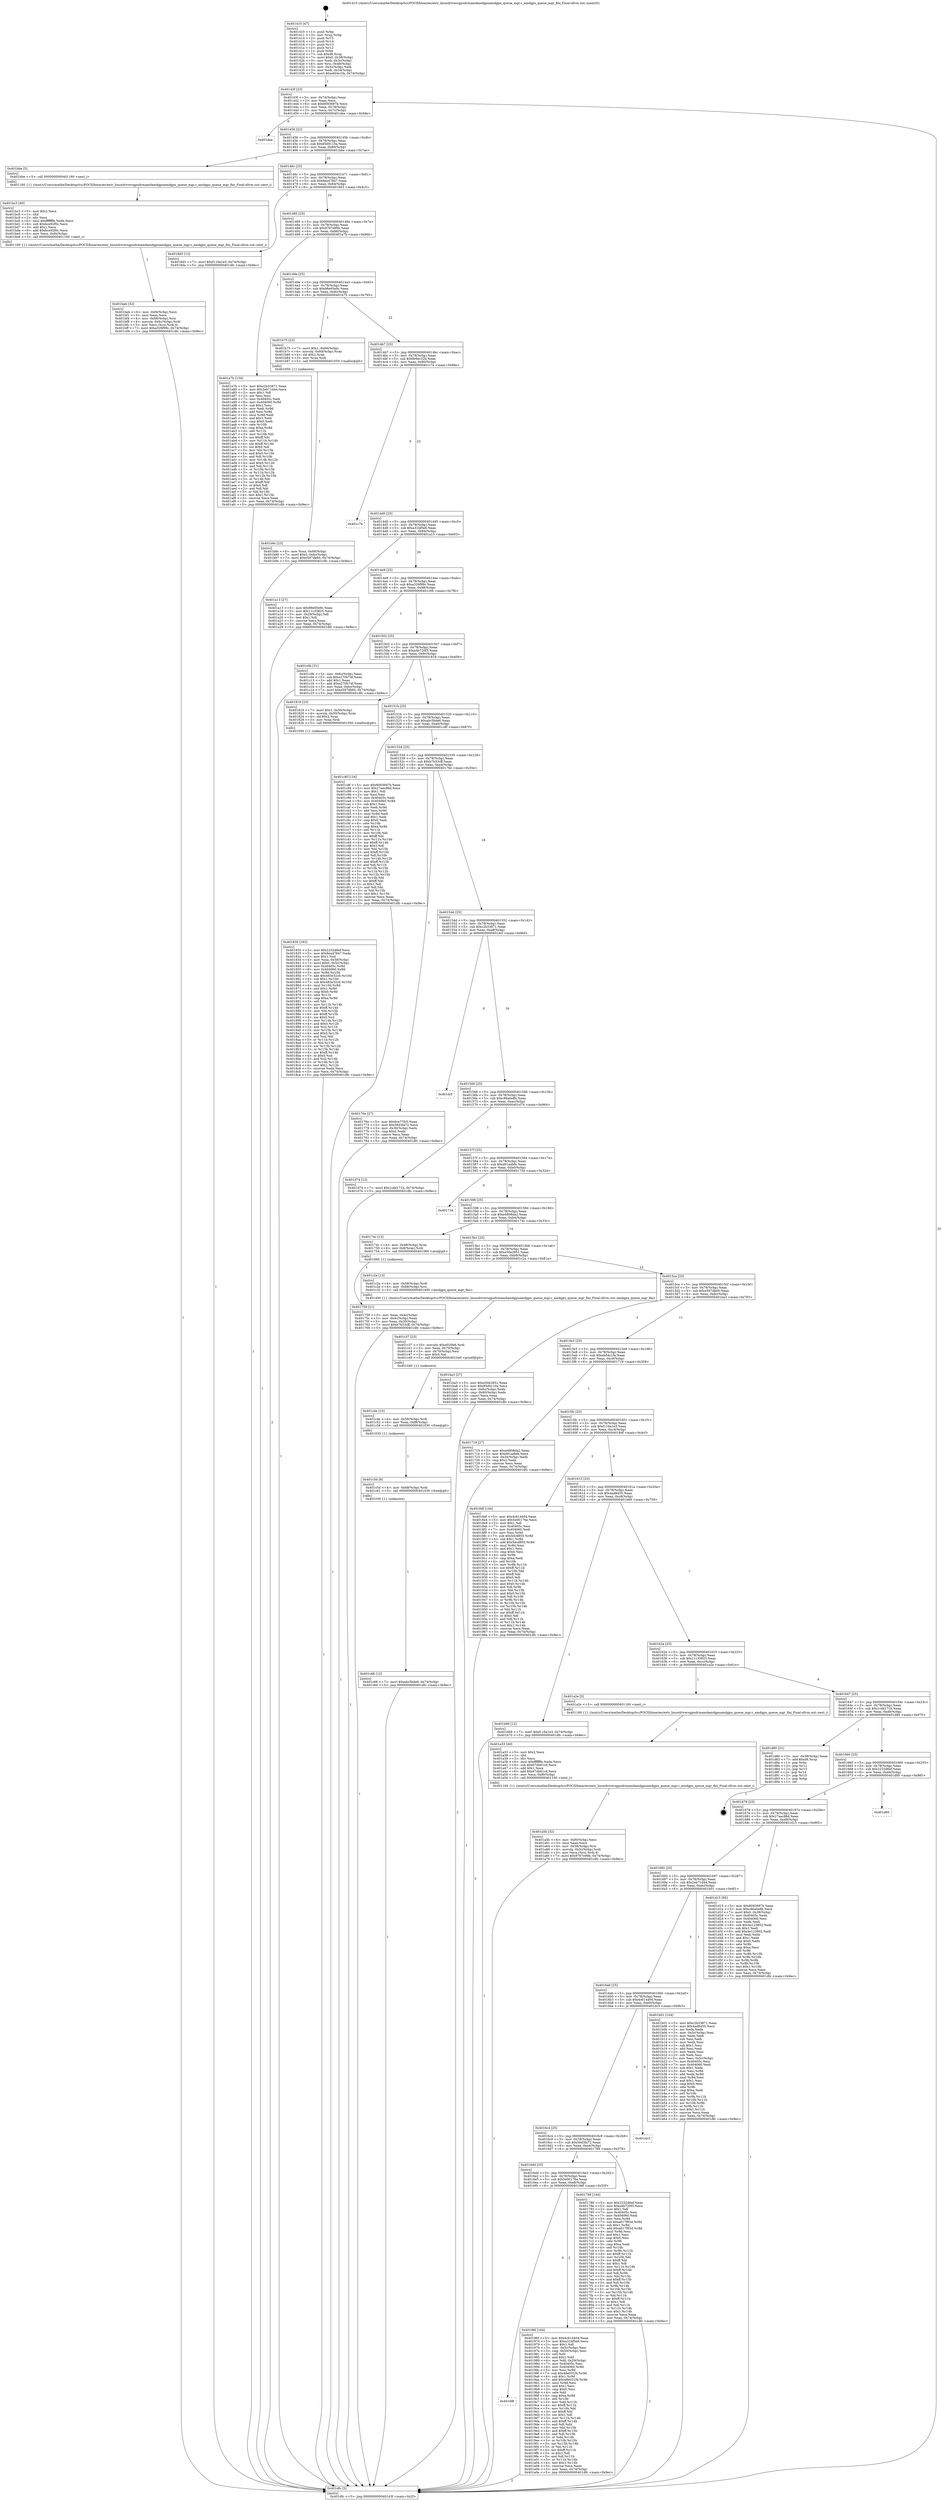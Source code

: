 digraph "0x401410" {
  label = "0x401410 (/mnt/c/Users/mathe/Desktop/tcc/POCII/binaries/extr_linuxdriversgpudrmamdamdgpuamdgpu_queue_mgr.c_amdgpu_queue_mgr_fini_Final-ollvm.out::main(0))"
  labelloc = "t"
  node[shape=record]

  Entry [label="",width=0.3,height=0.3,shape=circle,fillcolor=black,style=filled]
  "0x40143f" [label="{
     0x40143f [23]\l
     | [instrs]\l
     &nbsp;&nbsp;0x40143f \<+3\>: mov -0x74(%rbp),%eax\l
     &nbsp;&nbsp;0x401442 \<+2\>: mov %eax,%ecx\l
     &nbsp;&nbsp;0x401444 \<+6\>: sub $0x8093697b,%ecx\l
     &nbsp;&nbsp;0x40144a \<+3\>: mov %eax,-0x78(%rbp)\l
     &nbsp;&nbsp;0x40144d \<+3\>: mov %ecx,-0x7c(%rbp)\l
     &nbsp;&nbsp;0x401450 \<+6\>: je 0000000000401dee \<main+0x9de\>\l
  }"]
  "0x401dee" [label="{
     0x401dee\l
  }", style=dashed]
  "0x401456" [label="{
     0x401456 [22]\l
     | [instrs]\l
     &nbsp;&nbsp;0x401456 \<+5\>: jmp 000000000040145b \<main+0x4b\>\l
     &nbsp;&nbsp;0x40145b \<+3\>: mov -0x78(%rbp),%eax\l
     &nbsp;&nbsp;0x40145e \<+5\>: sub $0x85d9110a,%eax\l
     &nbsp;&nbsp;0x401463 \<+3\>: mov %eax,-0x80(%rbp)\l
     &nbsp;&nbsp;0x401466 \<+6\>: je 0000000000401bbe \<main+0x7ae\>\l
  }"]
  Exit [label="",width=0.3,height=0.3,shape=circle,fillcolor=black,style=filled,peripheries=2]
  "0x401bbe" [label="{
     0x401bbe [5]\l
     | [instrs]\l
     &nbsp;&nbsp;0x401bbe \<+5\>: call 0000000000401160 \<next_i\>\l
     | [calls]\l
     &nbsp;&nbsp;0x401160 \{1\} (/mnt/c/Users/mathe/Desktop/tcc/POCII/binaries/extr_linuxdriversgpudrmamdamdgpuamdgpu_queue_mgr.c_amdgpu_queue_mgr_fini_Final-ollvm.out::next_i)\l
  }"]
  "0x40146c" [label="{
     0x40146c [25]\l
     | [instrs]\l
     &nbsp;&nbsp;0x40146c \<+5\>: jmp 0000000000401471 \<main+0x61\>\l
     &nbsp;&nbsp;0x401471 \<+3\>: mov -0x78(%rbp),%eax\l
     &nbsp;&nbsp;0x401474 \<+5\>: sub $0x8ea47847,%eax\l
     &nbsp;&nbsp;0x401479 \<+6\>: mov %eax,-0x84(%rbp)\l
     &nbsp;&nbsp;0x40147f \<+6\>: je 00000000004018d3 \<main+0x4c3\>\l
  }"]
  "0x401c66" [label="{
     0x401c66 [12]\l
     | [instrs]\l
     &nbsp;&nbsp;0x401c66 \<+7\>: movl $0xabc5bde6,-0x74(%rbp)\l
     &nbsp;&nbsp;0x401c6d \<+5\>: jmp 0000000000401dfc \<main+0x9ec\>\l
  }"]
  "0x4018d3" [label="{
     0x4018d3 [12]\l
     | [instrs]\l
     &nbsp;&nbsp;0x4018d3 \<+7\>: movl $0xf116a1e3,-0x74(%rbp)\l
     &nbsp;&nbsp;0x4018da \<+5\>: jmp 0000000000401dfc \<main+0x9ec\>\l
  }"]
  "0x401485" [label="{
     0x401485 [25]\l
     | [instrs]\l
     &nbsp;&nbsp;0x401485 \<+5\>: jmp 000000000040148a \<main+0x7a\>\l
     &nbsp;&nbsp;0x40148a \<+3\>: mov -0x78(%rbp),%eax\l
     &nbsp;&nbsp;0x40148d \<+5\>: sub $0x9767e99b,%eax\l
     &nbsp;&nbsp;0x401492 \<+6\>: mov %eax,-0x88(%rbp)\l
     &nbsp;&nbsp;0x401498 \<+6\>: je 0000000000401a7b \<main+0x66b\>\l
  }"]
  "0x401c5d" [label="{
     0x401c5d [9]\l
     | [instrs]\l
     &nbsp;&nbsp;0x401c5d \<+4\>: mov -0x68(%rbp),%rdi\l
     &nbsp;&nbsp;0x401c61 \<+5\>: call 0000000000401030 \<free@plt\>\l
     | [calls]\l
     &nbsp;&nbsp;0x401030 \{1\} (unknown)\l
  }"]
  "0x401a7b" [label="{
     0x401a7b [134]\l
     | [instrs]\l
     &nbsp;&nbsp;0x401a7b \<+5\>: mov $0xc2b33871,%eax\l
     &nbsp;&nbsp;0x401a80 \<+5\>: mov $0x2eb71d44,%ecx\l
     &nbsp;&nbsp;0x401a85 \<+2\>: mov $0x1,%dl\l
     &nbsp;&nbsp;0x401a87 \<+2\>: xor %esi,%esi\l
     &nbsp;&nbsp;0x401a89 \<+7\>: mov 0x40405c,%edi\l
     &nbsp;&nbsp;0x401a90 \<+8\>: mov 0x404060,%r8d\l
     &nbsp;&nbsp;0x401a98 \<+3\>: sub $0x1,%esi\l
     &nbsp;&nbsp;0x401a9b \<+3\>: mov %edi,%r9d\l
     &nbsp;&nbsp;0x401a9e \<+3\>: add %esi,%r9d\l
     &nbsp;&nbsp;0x401aa1 \<+4\>: imul %r9d,%edi\l
     &nbsp;&nbsp;0x401aa5 \<+3\>: and $0x1,%edi\l
     &nbsp;&nbsp;0x401aa8 \<+3\>: cmp $0x0,%edi\l
     &nbsp;&nbsp;0x401aab \<+4\>: sete %r10b\l
     &nbsp;&nbsp;0x401aaf \<+4\>: cmp $0xa,%r8d\l
     &nbsp;&nbsp;0x401ab3 \<+4\>: setl %r11b\l
     &nbsp;&nbsp;0x401ab7 \<+3\>: mov %r10b,%bl\l
     &nbsp;&nbsp;0x401aba \<+3\>: xor $0xff,%bl\l
     &nbsp;&nbsp;0x401abd \<+3\>: mov %r11b,%r14b\l
     &nbsp;&nbsp;0x401ac0 \<+4\>: xor $0xff,%r14b\l
     &nbsp;&nbsp;0x401ac4 \<+3\>: xor $0x0,%dl\l
     &nbsp;&nbsp;0x401ac7 \<+3\>: mov %bl,%r15b\l
     &nbsp;&nbsp;0x401aca \<+4\>: and $0x0,%r15b\l
     &nbsp;&nbsp;0x401ace \<+3\>: and %dl,%r10b\l
     &nbsp;&nbsp;0x401ad1 \<+3\>: mov %r14b,%r12b\l
     &nbsp;&nbsp;0x401ad4 \<+4\>: and $0x0,%r12b\l
     &nbsp;&nbsp;0x401ad8 \<+3\>: and %dl,%r11b\l
     &nbsp;&nbsp;0x401adb \<+3\>: or %r10b,%r15b\l
     &nbsp;&nbsp;0x401ade \<+3\>: or %r11b,%r12b\l
     &nbsp;&nbsp;0x401ae1 \<+3\>: xor %r12b,%r15b\l
     &nbsp;&nbsp;0x401ae4 \<+3\>: or %r14b,%bl\l
     &nbsp;&nbsp;0x401ae7 \<+3\>: xor $0xff,%bl\l
     &nbsp;&nbsp;0x401aea \<+3\>: or $0x0,%dl\l
     &nbsp;&nbsp;0x401aed \<+2\>: and %dl,%bl\l
     &nbsp;&nbsp;0x401aef \<+3\>: or %bl,%r15b\l
     &nbsp;&nbsp;0x401af2 \<+4\>: test $0x1,%r15b\l
     &nbsp;&nbsp;0x401af6 \<+3\>: cmovne %ecx,%eax\l
     &nbsp;&nbsp;0x401af9 \<+3\>: mov %eax,-0x74(%rbp)\l
     &nbsp;&nbsp;0x401afc \<+5\>: jmp 0000000000401dfc \<main+0x9ec\>\l
  }"]
  "0x40149e" [label="{
     0x40149e [25]\l
     | [instrs]\l
     &nbsp;&nbsp;0x40149e \<+5\>: jmp 00000000004014a3 \<main+0x93\>\l
     &nbsp;&nbsp;0x4014a3 \<+3\>: mov -0x78(%rbp),%eax\l
     &nbsp;&nbsp;0x4014a6 \<+5\>: sub $0x98e65e9c,%eax\l
     &nbsp;&nbsp;0x4014ab \<+6\>: mov %eax,-0x8c(%rbp)\l
     &nbsp;&nbsp;0x4014b1 \<+6\>: je 0000000000401b75 \<main+0x765\>\l
  }"]
  "0x401c4e" [label="{
     0x401c4e [15]\l
     | [instrs]\l
     &nbsp;&nbsp;0x401c4e \<+4\>: mov -0x58(%rbp),%rdi\l
     &nbsp;&nbsp;0x401c52 \<+6\>: mov %eax,-0xf8(%rbp)\l
     &nbsp;&nbsp;0x401c58 \<+5\>: call 0000000000401030 \<free@plt\>\l
     | [calls]\l
     &nbsp;&nbsp;0x401030 \{1\} (unknown)\l
  }"]
  "0x401b75" [label="{
     0x401b75 [23]\l
     | [instrs]\l
     &nbsp;&nbsp;0x401b75 \<+7\>: movl $0x1,-0x60(%rbp)\l
     &nbsp;&nbsp;0x401b7c \<+4\>: movslq -0x60(%rbp),%rax\l
     &nbsp;&nbsp;0x401b80 \<+4\>: shl $0x2,%rax\l
     &nbsp;&nbsp;0x401b84 \<+3\>: mov %rax,%rdi\l
     &nbsp;&nbsp;0x401b87 \<+5\>: call 0000000000401050 \<malloc@plt\>\l
     | [calls]\l
     &nbsp;&nbsp;0x401050 \{1\} (unknown)\l
  }"]
  "0x4014b7" [label="{
     0x4014b7 [25]\l
     | [instrs]\l
     &nbsp;&nbsp;0x4014b7 \<+5\>: jmp 00000000004014bc \<main+0xac\>\l
     &nbsp;&nbsp;0x4014bc \<+3\>: mov -0x78(%rbp),%eax\l
     &nbsp;&nbsp;0x4014bf \<+5\>: sub $0x9c6ec32b,%eax\l
     &nbsp;&nbsp;0x4014c4 \<+6\>: mov %eax,-0x90(%rbp)\l
     &nbsp;&nbsp;0x4014ca \<+6\>: je 0000000000401c7e \<main+0x86e\>\l
  }"]
  "0x401c37" [label="{
     0x401c37 [23]\l
     | [instrs]\l
     &nbsp;&nbsp;0x401c37 \<+10\>: movabs $0x4020b6,%rdi\l
     &nbsp;&nbsp;0x401c41 \<+3\>: mov %eax,-0x70(%rbp)\l
     &nbsp;&nbsp;0x401c44 \<+3\>: mov -0x70(%rbp),%esi\l
     &nbsp;&nbsp;0x401c47 \<+2\>: mov $0x0,%al\l
     &nbsp;&nbsp;0x401c49 \<+5\>: call 0000000000401040 \<printf@plt\>\l
     | [calls]\l
     &nbsp;&nbsp;0x401040 \{1\} (unknown)\l
  }"]
  "0x401c7e" [label="{
     0x401c7e\l
  }", style=dashed]
  "0x4014d0" [label="{
     0x4014d0 [25]\l
     | [instrs]\l
     &nbsp;&nbsp;0x4014d0 \<+5\>: jmp 00000000004014d5 \<main+0xc5\>\l
     &nbsp;&nbsp;0x4014d5 \<+3\>: mov -0x78(%rbp),%eax\l
     &nbsp;&nbsp;0x4014d8 \<+5\>: sub $0xa31bf5e8,%eax\l
     &nbsp;&nbsp;0x4014dd \<+6\>: mov %eax,-0x94(%rbp)\l
     &nbsp;&nbsp;0x4014e3 \<+6\>: je 0000000000401a13 \<main+0x603\>\l
  }"]
  "0x401beb" [label="{
     0x401beb [32]\l
     | [instrs]\l
     &nbsp;&nbsp;0x401beb \<+6\>: mov -0xf4(%rbp),%ecx\l
     &nbsp;&nbsp;0x401bf1 \<+3\>: imul %eax,%ecx\l
     &nbsp;&nbsp;0x401bf4 \<+4\>: mov -0x68(%rbp),%rsi\l
     &nbsp;&nbsp;0x401bf8 \<+4\>: movslq -0x6c(%rbp),%rdi\l
     &nbsp;&nbsp;0x401bfc \<+3\>: mov %ecx,(%rsi,%rdi,4)\l
     &nbsp;&nbsp;0x401bff \<+7\>: movl $0xa326f99c,-0x74(%rbp)\l
     &nbsp;&nbsp;0x401c06 \<+5\>: jmp 0000000000401dfc \<main+0x9ec\>\l
  }"]
  "0x401a13" [label="{
     0x401a13 [27]\l
     | [instrs]\l
     &nbsp;&nbsp;0x401a13 \<+5\>: mov $0x98e65e9c,%eax\l
     &nbsp;&nbsp;0x401a18 \<+5\>: mov $0x11c35825,%ecx\l
     &nbsp;&nbsp;0x401a1d \<+3\>: mov -0x29(%rbp),%dl\l
     &nbsp;&nbsp;0x401a20 \<+3\>: test $0x1,%dl\l
     &nbsp;&nbsp;0x401a23 \<+3\>: cmovne %ecx,%eax\l
     &nbsp;&nbsp;0x401a26 \<+3\>: mov %eax,-0x74(%rbp)\l
     &nbsp;&nbsp;0x401a29 \<+5\>: jmp 0000000000401dfc \<main+0x9ec\>\l
  }"]
  "0x4014e9" [label="{
     0x4014e9 [25]\l
     | [instrs]\l
     &nbsp;&nbsp;0x4014e9 \<+5\>: jmp 00000000004014ee \<main+0xde\>\l
     &nbsp;&nbsp;0x4014ee \<+3\>: mov -0x78(%rbp),%eax\l
     &nbsp;&nbsp;0x4014f1 \<+5\>: sub $0xa326f99c,%eax\l
     &nbsp;&nbsp;0x4014f6 \<+6\>: mov %eax,-0x98(%rbp)\l
     &nbsp;&nbsp;0x4014fc \<+6\>: je 0000000000401c0b \<main+0x7fb\>\l
  }"]
  "0x401bc3" [label="{
     0x401bc3 [40]\l
     | [instrs]\l
     &nbsp;&nbsp;0x401bc3 \<+5\>: mov $0x2,%ecx\l
     &nbsp;&nbsp;0x401bc8 \<+1\>: cltd\l
     &nbsp;&nbsp;0x401bc9 \<+2\>: idiv %ecx\l
     &nbsp;&nbsp;0x401bcb \<+6\>: imul $0xfffffffe,%edx,%ecx\l
     &nbsp;&nbsp;0x401bd1 \<+6\>: sub $0xbce92f0c,%ecx\l
     &nbsp;&nbsp;0x401bd7 \<+3\>: add $0x1,%ecx\l
     &nbsp;&nbsp;0x401bda \<+6\>: add $0xbce92f0c,%ecx\l
     &nbsp;&nbsp;0x401be0 \<+6\>: mov %ecx,-0xf4(%rbp)\l
     &nbsp;&nbsp;0x401be6 \<+5\>: call 0000000000401160 \<next_i\>\l
     | [calls]\l
     &nbsp;&nbsp;0x401160 \{1\} (/mnt/c/Users/mathe/Desktop/tcc/POCII/binaries/extr_linuxdriversgpudrmamdamdgpuamdgpu_queue_mgr.c_amdgpu_queue_mgr_fini_Final-ollvm.out::next_i)\l
  }"]
  "0x401c0b" [label="{
     0x401c0b [31]\l
     | [instrs]\l
     &nbsp;&nbsp;0x401c0b \<+3\>: mov -0x6c(%rbp),%eax\l
     &nbsp;&nbsp;0x401c0e \<+5\>: sub $0xe270b74f,%eax\l
     &nbsp;&nbsp;0x401c13 \<+3\>: add $0x1,%eax\l
     &nbsp;&nbsp;0x401c16 \<+5\>: add $0xe270b74f,%eax\l
     &nbsp;&nbsp;0x401c1b \<+3\>: mov %eax,-0x6c(%rbp)\l
     &nbsp;&nbsp;0x401c1e \<+7\>: movl $0xe597db60,-0x74(%rbp)\l
     &nbsp;&nbsp;0x401c25 \<+5\>: jmp 0000000000401dfc \<main+0x9ec\>\l
  }"]
  "0x401502" [label="{
     0x401502 [25]\l
     | [instrs]\l
     &nbsp;&nbsp;0x401502 \<+5\>: jmp 0000000000401507 \<main+0xf7\>\l
     &nbsp;&nbsp;0x401507 \<+3\>: mov -0x78(%rbp),%eax\l
     &nbsp;&nbsp;0x40150a \<+5\>: sub $0xa4b720f3,%eax\l
     &nbsp;&nbsp;0x40150f \<+6\>: mov %eax,-0x9c(%rbp)\l
     &nbsp;&nbsp;0x401515 \<+6\>: je 0000000000401819 \<main+0x409\>\l
  }"]
  "0x401b8c" [label="{
     0x401b8c [23]\l
     | [instrs]\l
     &nbsp;&nbsp;0x401b8c \<+4\>: mov %rax,-0x68(%rbp)\l
     &nbsp;&nbsp;0x401b90 \<+7\>: movl $0x0,-0x6c(%rbp)\l
     &nbsp;&nbsp;0x401b97 \<+7\>: movl $0xe597db60,-0x74(%rbp)\l
     &nbsp;&nbsp;0x401b9e \<+5\>: jmp 0000000000401dfc \<main+0x9ec\>\l
  }"]
  "0x401819" [label="{
     0x401819 [23]\l
     | [instrs]\l
     &nbsp;&nbsp;0x401819 \<+7\>: movl $0x1,-0x50(%rbp)\l
     &nbsp;&nbsp;0x401820 \<+4\>: movslq -0x50(%rbp),%rax\l
     &nbsp;&nbsp;0x401824 \<+4\>: shl $0x2,%rax\l
     &nbsp;&nbsp;0x401828 \<+3\>: mov %rax,%rdi\l
     &nbsp;&nbsp;0x40182b \<+5\>: call 0000000000401050 \<malloc@plt\>\l
     | [calls]\l
     &nbsp;&nbsp;0x401050 \{1\} (unknown)\l
  }"]
  "0x40151b" [label="{
     0x40151b [25]\l
     | [instrs]\l
     &nbsp;&nbsp;0x40151b \<+5\>: jmp 0000000000401520 \<main+0x110\>\l
     &nbsp;&nbsp;0x401520 \<+3\>: mov -0x78(%rbp),%eax\l
     &nbsp;&nbsp;0x401523 \<+5\>: sub $0xabc5bde6,%eax\l
     &nbsp;&nbsp;0x401528 \<+6\>: mov %eax,-0xa0(%rbp)\l
     &nbsp;&nbsp;0x40152e \<+6\>: je 0000000000401c8f \<main+0x87f\>\l
  }"]
  "0x401a5b" [label="{
     0x401a5b [32]\l
     | [instrs]\l
     &nbsp;&nbsp;0x401a5b \<+6\>: mov -0xf0(%rbp),%ecx\l
     &nbsp;&nbsp;0x401a61 \<+3\>: imul %eax,%ecx\l
     &nbsp;&nbsp;0x401a64 \<+4\>: mov -0x58(%rbp),%rsi\l
     &nbsp;&nbsp;0x401a68 \<+4\>: movslq -0x5c(%rbp),%rdi\l
     &nbsp;&nbsp;0x401a6c \<+3\>: mov %ecx,(%rsi,%rdi,4)\l
     &nbsp;&nbsp;0x401a6f \<+7\>: movl $0x9767e99b,-0x74(%rbp)\l
     &nbsp;&nbsp;0x401a76 \<+5\>: jmp 0000000000401dfc \<main+0x9ec\>\l
  }"]
  "0x401c8f" [label="{
     0x401c8f [134]\l
     | [instrs]\l
     &nbsp;&nbsp;0x401c8f \<+5\>: mov $0x8093697b,%eax\l
     &nbsp;&nbsp;0x401c94 \<+5\>: mov $0x27aec86d,%ecx\l
     &nbsp;&nbsp;0x401c99 \<+2\>: mov $0x1,%dl\l
     &nbsp;&nbsp;0x401c9b \<+2\>: xor %esi,%esi\l
     &nbsp;&nbsp;0x401c9d \<+7\>: mov 0x40405c,%edi\l
     &nbsp;&nbsp;0x401ca4 \<+8\>: mov 0x404060,%r8d\l
     &nbsp;&nbsp;0x401cac \<+3\>: sub $0x1,%esi\l
     &nbsp;&nbsp;0x401caf \<+3\>: mov %edi,%r9d\l
     &nbsp;&nbsp;0x401cb2 \<+3\>: add %esi,%r9d\l
     &nbsp;&nbsp;0x401cb5 \<+4\>: imul %r9d,%edi\l
     &nbsp;&nbsp;0x401cb9 \<+3\>: and $0x1,%edi\l
     &nbsp;&nbsp;0x401cbc \<+3\>: cmp $0x0,%edi\l
     &nbsp;&nbsp;0x401cbf \<+4\>: sete %r10b\l
     &nbsp;&nbsp;0x401cc3 \<+4\>: cmp $0xa,%r8d\l
     &nbsp;&nbsp;0x401cc7 \<+4\>: setl %r11b\l
     &nbsp;&nbsp;0x401ccb \<+3\>: mov %r10b,%bl\l
     &nbsp;&nbsp;0x401cce \<+3\>: xor $0xff,%bl\l
     &nbsp;&nbsp;0x401cd1 \<+3\>: mov %r11b,%r14b\l
     &nbsp;&nbsp;0x401cd4 \<+4\>: xor $0xff,%r14b\l
     &nbsp;&nbsp;0x401cd8 \<+3\>: xor $0x1,%dl\l
     &nbsp;&nbsp;0x401cdb \<+3\>: mov %bl,%r15b\l
     &nbsp;&nbsp;0x401cde \<+4\>: and $0xff,%r15b\l
     &nbsp;&nbsp;0x401ce2 \<+3\>: and %dl,%r10b\l
     &nbsp;&nbsp;0x401ce5 \<+3\>: mov %r14b,%r12b\l
     &nbsp;&nbsp;0x401ce8 \<+4\>: and $0xff,%r12b\l
     &nbsp;&nbsp;0x401cec \<+3\>: and %dl,%r11b\l
     &nbsp;&nbsp;0x401cef \<+3\>: or %r10b,%r15b\l
     &nbsp;&nbsp;0x401cf2 \<+3\>: or %r11b,%r12b\l
     &nbsp;&nbsp;0x401cf5 \<+3\>: xor %r12b,%r15b\l
     &nbsp;&nbsp;0x401cf8 \<+3\>: or %r14b,%bl\l
     &nbsp;&nbsp;0x401cfb \<+3\>: xor $0xff,%bl\l
     &nbsp;&nbsp;0x401cfe \<+3\>: or $0x1,%dl\l
     &nbsp;&nbsp;0x401d01 \<+2\>: and %dl,%bl\l
     &nbsp;&nbsp;0x401d03 \<+3\>: or %bl,%r15b\l
     &nbsp;&nbsp;0x401d06 \<+4\>: test $0x1,%r15b\l
     &nbsp;&nbsp;0x401d0a \<+3\>: cmovne %ecx,%eax\l
     &nbsp;&nbsp;0x401d0d \<+3\>: mov %eax,-0x74(%rbp)\l
     &nbsp;&nbsp;0x401d10 \<+5\>: jmp 0000000000401dfc \<main+0x9ec\>\l
  }"]
  "0x401534" [label="{
     0x401534 [25]\l
     | [instrs]\l
     &nbsp;&nbsp;0x401534 \<+5\>: jmp 0000000000401539 \<main+0x129\>\l
     &nbsp;&nbsp;0x401539 \<+3\>: mov -0x78(%rbp),%eax\l
     &nbsp;&nbsp;0x40153c \<+5\>: sub $0xb7b33cff,%eax\l
     &nbsp;&nbsp;0x401541 \<+6\>: mov %eax,-0xa4(%rbp)\l
     &nbsp;&nbsp;0x401547 \<+6\>: je 000000000040176e \<main+0x35e\>\l
  }"]
  "0x401a33" [label="{
     0x401a33 [40]\l
     | [instrs]\l
     &nbsp;&nbsp;0x401a33 \<+5\>: mov $0x2,%ecx\l
     &nbsp;&nbsp;0x401a38 \<+1\>: cltd\l
     &nbsp;&nbsp;0x401a39 \<+2\>: idiv %ecx\l
     &nbsp;&nbsp;0x401a3b \<+6\>: imul $0xfffffffe,%edx,%ecx\l
     &nbsp;&nbsp;0x401a41 \<+6\>: sub $0x67db81cd,%ecx\l
     &nbsp;&nbsp;0x401a47 \<+3\>: add $0x1,%ecx\l
     &nbsp;&nbsp;0x401a4a \<+6\>: add $0x67db81cd,%ecx\l
     &nbsp;&nbsp;0x401a50 \<+6\>: mov %ecx,-0xf0(%rbp)\l
     &nbsp;&nbsp;0x401a56 \<+5\>: call 0000000000401160 \<next_i\>\l
     | [calls]\l
     &nbsp;&nbsp;0x401160 \{1\} (/mnt/c/Users/mathe/Desktop/tcc/POCII/binaries/extr_linuxdriversgpudrmamdamdgpuamdgpu_queue_mgr.c_amdgpu_queue_mgr_fini_Final-ollvm.out::next_i)\l
  }"]
  "0x40176e" [label="{
     0x40176e [27]\l
     | [instrs]\l
     &nbsp;&nbsp;0x40176e \<+5\>: mov $0x6ce77fc5,%eax\l
     &nbsp;&nbsp;0x401773 \<+5\>: mov $0x56d3fa72,%ecx\l
     &nbsp;&nbsp;0x401778 \<+3\>: mov -0x30(%rbp),%edx\l
     &nbsp;&nbsp;0x40177b \<+3\>: cmp $0x0,%edx\l
     &nbsp;&nbsp;0x40177e \<+3\>: cmove %ecx,%eax\l
     &nbsp;&nbsp;0x401781 \<+3\>: mov %eax,-0x74(%rbp)\l
     &nbsp;&nbsp;0x401784 \<+5\>: jmp 0000000000401dfc \<main+0x9ec\>\l
  }"]
  "0x40154d" [label="{
     0x40154d [25]\l
     | [instrs]\l
     &nbsp;&nbsp;0x40154d \<+5\>: jmp 0000000000401552 \<main+0x142\>\l
     &nbsp;&nbsp;0x401552 \<+3\>: mov -0x78(%rbp),%eax\l
     &nbsp;&nbsp;0x401555 \<+5\>: sub $0xc2b33871,%eax\l
     &nbsp;&nbsp;0x40155a \<+6\>: mov %eax,-0xa8(%rbp)\l
     &nbsp;&nbsp;0x401560 \<+6\>: je 0000000000401dcf \<main+0x9bf\>\l
  }"]
  "0x4016f6" [label="{
     0x4016f6\l
  }", style=dashed]
  "0x401dcf" [label="{
     0x401dcf\l
  }", style=dashed]
  "0x401566" [label="{
     0x401566 [25]\l
     | [instrs]\l
     &nbsp;&nbsp;0x401566 \<+5\>: jmp 000000000040156b \<main+0x15b\>\l
     &nbsp;&nbsp;0x40156b \<+3\>: mov -0x78(%rbp),%eax\l
     &nbsp;&nbsp;0x40156e \<+5\>: sub $0xc86a0e8b,%eax\l
     &nbsp;&nbsp;0x401573 \<+6\>: mov %eax,-0xac(%rbp)\l
     &nbsp;&nbsp;0x401579 \<+6\>: je 0000000000401d74 \<main+0x964\>\l
  }"]
  "0x40196f" [label="{
     0x40196f [164]\l
     | [instrs]\l
     &nbsp;&nbsp;0x40196f \<+5\>: mov $0x4c614404,%eax\l
     &nbsp;&nbsp;0x401974 \<+5\>: mov $0xa31bf5e8,%ecx\l
     &nbsp;&nbsp;0x401979 \<+2\>: mov $0x1,%dl\l
     &nbsp;&nbsp;0x40197b \<+3\>: mov -0x5c(%rbp),%esi\l
     &nbsp;&nbsp;0x40197e \<+3\>: cmp -0x50(%rbp),%esi\l
     &nbsp;&nbsp;0x401981 \<+4\>: setl %dil\l
     &nbsp;&nbsp;0x401985 \<+4\>: and $0x1,%dil\l
     &nbsp;&nbsp;0x401989 \<+4\>: mov %dil,-0x29(%rbp)\l
     &nbsp;&nbsp;0x40198d \<+7\>: mov 0x40405c,%esi\l
     &nbsp;&nbsp;0x401994 \<+8\>: mov 0x404060,%r8d\l
     &nbsp;&nbsp;0x40199c \<+3\>: mov %esi,%r9d\l
     &nbsp;&nbsp;0x40199f \<+7\>: sub $0x48e031f4,%r9d\l
     &nbsp;&nbsp;0x4019a6 \<+4\>: sub $0x1,%r9d\l
     &nbsp;&nbsp;0x4019aa \<+7\>: add $0x48e031f4,%r9d\l
     &nbsp;&nbsp;0x4019b1 \<+4\>: imul %r9d,%esi\l
     &nbsp;&nbsp;0x4019b5 \<+3\>: and $0x1,%esi\l
     &nbsp;&nbsp;0x4019b8 \<+3\>: cmp $0x0,%esi\l
     &nbsp;&nbsp;0x4019bb \<+4\>: sete %dil\l
     &nbsp;&nbsp;0x4019bf \<+4\>: cmp $0xa,%r8d\l
     &nbsp;&nbsp;0x4019c3 \<+4\>: setl %r10b\l
     &nbsp;&nbsp;0x4019c7 \<+3\>: mov %dil,%r11b\l
     &nbsp;&nbsp;0x4019ca \<+4\>: xor $0xff,%r11b\l
     &nbsp;&nbsp;0x4019ce \<+3\>: mov %r10b,%bl\l
     &nbsp;&nbsp;0x4019d1 \<+3\>: xor $0xff,%bl\l
     &nbsp;&nbsp;0x4019d4 \<+3\>: xor $0x1,%dl\l
     &nbsp;&nbsp;0x4019d7 \<+3\>: mov %r11b,%r14b\l
     &nbsp;&nbsp;0x4019da \<+4\>: and $0xff,%r14b\l
     &nbsp;&nbsp;0x4019de \<+3\>: and %dl,%dil\l
     &nbsp;&nbsp;0x4019e1 \<+3\>: mov %bl,%r15b\l
     &nbsp;&nbsp;0x4019e4 \<+4\>: and $0xff,%r15b\l
     &nbsp;&nbsp;0x4019e8 \<+3\>: and %dl,%r10b\l
     &nbsp;&nbsp;0x4019eb \<+3\>: or %dil,%r14b\l
     &nbsp;&nbsp;0x4019ee \<+3\>: or %r10b,%r15b\l
     &nbsp;&nbsp;0x4019f1 \<+3\>: xor %r15b,%r14b\l
     &nbsp;&nbsp;0x4019f4 \<+3\>: or %bl,%r11b\l
     &nbsp;&nbsp;0x4019f7 \<+4\>: xor $0xff,%r11b\l
     &nbsp;&nbsp;0x4019fb \<+3\>: or $0x1,%dl\l
     &nbsp;&nbsp;0x4019fe \<+3\>: and %dl,%r11b\l
     &nbsp;&nbsp;0x401a01 \<+3\>: or %r11b,%r14b\l
     &nbsp;&nbsp;0x401a04 \<+4\>: test $0x1,%r14b\l
     &nbsp;&nbsp;0x401a08 \<+3\>: cmovne %ecx,%eax\l
     &nbsp;&nbsp;0x401a0b \<+3\>: mov %eax,-0x74(%rbp)\l
     &nbsp;&nbsp;0x401a0e \<+5\>: jmp 0000000000401dfc \<main+0x9ec\>\l
  }"]
  "0x401d74" [label="{
     0x401d74 [12]\l
     | [instrs]\l
     &nbsp;&nbsp;0x401d74 \<+7\>: movl $0x1cdd171b,-0x74(%rbp)\l
     &nbsp;&nbsp;0x401d7b \<+5\>: jmp 0000000000401dfc \<main+0x9ec\>\l
  }"]
  "0x40157f" [label="{
     0x40157f [25]\l
     | [instrs]\l
     &nbsp;&nbsp;0x40157f \<+5\>: jmp 0000000000401584 \<main+0x174\>\l
     &nbsp;&nbsp;0x401584 \<+3\>: mov -0x78(%rbp),%eax\l
     &nbsp;&nbsp;0x401587 \<+5\>: sub $0xd91adbfe,%eax\l
     &nbsp;&nbsp;0x40158c \<+6\>: mov %eax,-0xb0(%rbp)\l
     &nbsp;&nbsp;0x401592 \<+6\>: je 0000000000401734 \<main+0x324\>\l
  }"]
  "0x401830" [label="{
     0x401830 [163]\l
     | [instrs]\l
     &nbsp;&nbsp;0x401830 \<+5\>: mov $0x2232d6ef,%ecx\l
     &nbsp;&nbsp;0x401835 \<+5\>: mov $0x8ea47847,%edx\l
     &nbsp;&nbsp;0x40183a \<+3\>: mov $0x1,%sil\l
     &nbsp;&nbsp;0x40183d \<+4\>: mov %rax,-0x58(%rbp)\l
     &nbsp;&nbsp;0x401841 \<+7\>: movl $0x0,-0x5c(%rbp)\l
     &nbsp;&nbsp;0x401848 \<+8\>: mov 0x40405c,%r8d\l
     &nbsp;&nbsp;0x401850 \<+8\>: mov 0x404060,%r9d\l
     &nbsp;&nbsp;0x401858 \<+3\>: mov %r8d,%r10d\l
     &nbsp;&nbsp;0x40185b \<+7\>: add $0x483e32c0,%r10d\l
     &nbsp;&nbsp;0x401862 \<+4\>: sub $0x1,%r10d\l
     &nbsp;&nbsp;0x401866 \<+7\>: sub $0x483e32c0,%r10d\l
     &nbsp;&nbsp;0x40186d \<+4\>: imul %r10d,%r8d\l
     &nbsp;&nbsp;0x401871 \<+4\>: and $0x1,%r8d\l
     &nbsp;&nbsp;0x401875 \<+4\>: cmp $0x0,%r8d\l
     &nbsp;&nbsp;0x401879 \<+4\>: sete %r11b\l
     &nbsp;&nbsp;0x40187d \<+4\>: cmp $0xa,%r9d\l
     &nbsp;&nbsp;0x401881 \<+3\>: setl %bl\l
     &nbsp;&nbsp;0x401884 \<+3\>: mov %r11b,%r14b\l
     &nbsp;&nbsp;0x401887 \<+4\>: xor $0xff,%r14b\l
     &nbsp;&nbsp;0x40188b \<+3\>: mov %bl,%r15b\l
     &nbsp;&nbsp;0x40188e \<+4\>: xor $0xff,%r15b\l
     &nbsp;&nbsp;0x401892 \<+4\>: xor $0x0,%sil\l
     &nbsp;&nbsp;0x401896 \<+3\>: mov %r14b,%r12b\l
     &nbsp;&nbsp;0x401899 \<+4\>: and $0x0,%r12b\l
     &nbsp;&nbsp;0x40189d \<+3\>: and %sil,%r11b\l
     &nbsp;&nbsp;0x4018a0 \<+3\>: mov %r15b,%r13b\l
     &nbsp;&nbsp;0x4018a3 \<+4\>: and $0x0,%r13b\l
     &nbsp;&nbsp;0x4018a7 \<+3\>: and %sil,%bl\l
     &nbsp;&nbsp;0x4018aa \<+3\>: or %r11b,%r12b\l
     &nbsp;&nbsp;0x4018ad \<+3\>: or %bl,%r13b\l
     &nbsp;&nbsp;0x4018b0 \<+3\>: xor %r13b,%r12b\l
     &nbsp;&nbsp;0x4018b3 \<+3\>: or %r15b,%r14b\l
     &nbsp;&nbsp;0x4018b6 \<+4\>: xor $0xff,%r14b\l
     &nbsp;&nbsp;0x4018ba \<+4\>: or $0x0,%sil\l
     &nbsp;&nbsp;0x4018be \<+3\>: and %sil,%r14b\l
     &nbsp;&nbsp;0x4018c1 \<+3\>: or %r14b,%r12b\l
     &nbsp;&nbsp;0x4018c4 \<+4\>: test $0x1,%r12b\l
     &nbsp;&nbsp;0x4018c8 \<+3\>: cmovne %edx,%ecx\l
     &nbsp;&nbsp;0x4018cb \<+3\>: mov %ecx,-0x74(%rbp)\l
     &nbsp;&nbsp;0x4018ce \<+5\>: jmp 0000000000401dfc \<main+0x9ec\>\l
  }"]
  "0x401734" [label="{
     0x401734\l
  }", style=dashed]
  "0x401598" [label="{
     0x401598 [25]\l
     | [instrs]\l
     &nbsp;&nbsp;0x401598 \<+5\>: jmp 000000000040159d \<main+0x18d\>\l
     &nbsp;&nbsp;0x40159d \<+3\>: mov -0x78(%rbp),%eax\l
     &nbsp;&nbsp;0x4015a0 \<+5\>: sub $0xe4808da2,%eax\l
     &nbsp;&nbsp;0x4015a5 \<+6\>: mov %eax,-0xb4(%rbp)\l
     &nbsp;&nbsp;0x4015ab \<+6\>: je 000000000040174c \<main+0x33c\>\l
  }"]
  "0x4016dd" [label="{
     0x4016dd [25]\l
     | [instrs]\l
     &nbsp;&nbsp;0x4016dd \<+5\>: jmp 00000000004016e2 \<main+0x2d2\>\l
     &nbsp;&nbsp;0x4016e2 \<+3\>: mov -0x78(%rbp),%eax\l
     &nbsp;&nbsp;0x4016e5 \<+5\>: sub $0x5e00176e,%eax\l
     &nbsp;&nbsp;0x4016ea \<+6\>: mov %eax,-0xe8(%rbp)\l
     &nbsp;&nbsp;0x4016f0 \<+6\>: je 000000000040196f \<main+0x55f\>\l
  }"]
  "0x40174c" [label="{
     0x40174c [13]\l
     | [instrs]\l
     &nbsp;&nbsp;0x40174c \<+4\>: mov -0x48(%rbp),%rax\l
     &nbsp;&nbsp;0x401750 \<+4\>: mov 0x8(%rax),%rdi\l
     &nbsp;&nbsp;0x401754 \<+5\>: call 0000000000401060 \<atoi@plt\>\l
     | [calls]\l
     &nbsp;&nbsp;0x401060 \{1\} (unknown)\l
  }"]
  "0x4015b1" [label="{
     0x4015b1 [25]\l
     | [instrs]\l
     &nbsp;&nbsp;0x4015b1 \<+5\>: jmp 00000000004015b6 \<main+0x1a6\>\l
     &nbsp;&nbsp;0x4015b6 \<+3\>: mov -0x78(%rbp),%eax\l
     &nbsp;&nbsp;0x4015b9 \<+5\>: sub $0xe50e2851,%eax\l
     &nbsp;&nbsp;0x4015be \<+6\>: mov %eax,-0xb8(%rbp)\l
     &nbsp;&nbsp;0x4015c4 \<+6\>: je 0000000000401c2a \<main+0x81a\>\l
  }"]
  "0x401789" [label="{
     0x401789 [144]\l
     | [instrs]\l
     &nbsp;&nbsp;0x401789 \<+5\>: mov $0x2232d6ef,%eax\l
     &nbsp;&nbsp;0x40178e \<+5\>: mov $0xa4b720f3,%ecx\l
     &nbsp;&nbsp;0x401793 \<+2\>: mov $0x1,%dl\l
     &nbsp;&nbsp;0x401795 \<+7\>: mov 0x40405c,%esi\l
     &nbsp;&nbsp;0x40179c \<+7\>: mov 0x404060,%edi\l
     &nbsp;&nbsp;0x4017a3 \<+3\>: mov %esi,%r8d\l
     &nbsp;&nbsp;0x4017a6 \<+7\>: sub $0xa617f83d,%r8d\l
     &nbsp;&nbsp;0x4017ad \<+4\>: sub $0x1,%r8d\l
     &nbsp;&nbsp;0x4017b1 \<+7\>: add $0xa617f83d,%r8d\l
     &nbsp;&nbsp;0x4017b8 \<+4\>: imul %r8d,%esi\l
     &nbsp;&nbsp;0x4017bc \<+3\>: and $0x1,%esi\l
     &nbsp;&nbsp;0x4017bf \<+3\>: cmp $0x0,%esi\l
     &nbsp;&nbsp;0x4017c2 \<+4\>: sete %r9b\l
     &nbsp;&nbsp;0x4017c6 \<+3\>: cmp $0xa,%edi\l
     &nbsp;&nbsp;0x4017c9 \<+4\>: setl %r10b\l
     &nbsp;&nbsp;0x4017cd \<+3\>: mov %r9b,%r11b\l
     &nbsp;&nbsp;0x4017d0 \<+4\>: xor $0xff,%r11b\l
     &nbsp;&nbsp;0x4017d4 \<+3\>: mov %r10b,%bl\l
     &nbsp;&nbsp;0x4017d7 \<+3\>: xor $0xff,%bl\l
     &nbsp;&nbsp;0x4017da \<+3\>: xor $0x1,%dl\l
     &nbsp;&nbsp;0x4017dd \<+3\>: mov %r11b,%r14b\l
     &nbsp;&nbsp;0x4017e0 \<+4\>: and $0xff,%r14b\l
     &nbsp;&nbsp;0x4017e4 \<+3\>: and %dl,%r9b\l
     &nbsp;&nbsp;0x4017e7 \<+3\>: mov %bl,%r15b\l
     &nbsp;&nbsp;0x4017ea \<+4\>: and $0xff,%r15b\l
     &nbsp;&nbsp;0x4017ee \<+3\>: and %dl,%r10b\l
     &nbsp;&nbsp;0x4017f1 \<+3\>: or %r9b,%r14b\l
     &nbsp;&nbsp;0x4017f4 \<+3\>: or %r10b,%r15b\l
     &nbsp;&nbsp;0x4017f7 \<+3\>: xor %r15b,%r14b\l
     &nbsp;&nbsp;0x4017fa \<+3\>: or %bl,%r11b\l
     &nbsp;&nbsp;0x4017fd \<+4\>: xor $0xff,%r11b\l
     &nbsp;&nbsp;0x401801 \<+3\>: or $0x1,%dl\l
     &nbsp;&nbsp;0x401804 \<+3\>: and %dl,%r11b\l
     &nbsp;&nbsp;0x401807 \<+3\>: or %r11b,%r14b\l
     &nbsp;&nbsp;0x40180a \<+4\>: test $0x1,%r14b\l
     &nbsp;&nbsp;0x40180e \<+3\>: cmovne %ecx,%eax\l
     &nbsp;&nbsp;0x401811 \<+3\>: mov %eax,-0x74(%rbp)\l
     &nbsp;&nbsp;0x401814 \<+5\>: jmp 0000000000401dfc \<main+0x9ec\>\l
  }"]
  "0x401c2a" [label="{
     0x401c2a [13]\l
     | [instrs]\l
     &nbsp;&nbsp;0x401c2a \<+4\>: mov -0x58(%rbp),%rdi\l
     &nbsp;&nbsp;0x401c2e \<+4\>: mov -0x68(%rbp),%rsi\l
     &nbsp;&nbsp;0x401c32 \<+5\>: call 0000000000401400 \<amdgpu_queue_mgr_fini\>\l
     | [calls]\l
     &nbsp;&nbsp;0x401400 \{1\} (/mnt/c/Users/mathe/Desktop/tcc/POCII/binaries/extr_linuxdriversgpudrmamdamdgpuamdgpu_queue_mgr.c_amdgpu_queue_mgr_fini_Final-ollvm.out::amdgpu_queue_mgr_fini)\l
  }"]
  "0x4015ca" [label="{
     0x4015ca [25]\l
     | [instrs]\l
     &nbsp;&nbsp;0x4015ca \<+5\>: jmp 00000000004015cf \<main+0x1bf\>\l
     &nbsp;&nbsp;0x4015cf \<+3\>: mov -0x78(%rbp),%eax\l
     &nbsp;&nbsp;0x4015d2 \<+5\>: sub $0xe597db60,%eax\l
     &nbsp;&nbsp;0x4015d7 \<+6\>: mov %eax,-0xbc(%rbp)\l
     &nbsp;&nbsp;0x4015dd \<+6\>: je 0000000000401ba3 \<main+0x793\>\l
  }"]
  "0x4016c4" [label="{
     0x4016c4 [25]\l
     | [instrs]\l
     &nbsp;&nbsp;0x4016c4 \<+5\>: jmp 00000000004016c9 \<main+0x2b9\>\l
     &nbsp;&nbsp;0x4016c9 \<+3\>: mov -0x78(%rbp),%eax\l
     &nbsp;&nbsp;0x4016cc \<+5\>: sub $0x56d3fa72,%eax\l
     &nbsp;&nbsp;0x4016d1 \<+6\>: mov %eax,-0xe4(%rbp)\l
     &nbsp;&nbsp;0x4016d7 \<+6\>: je 0000000000401789 \<main+0x379\>\l
  }"]
  "0x401ba3" [label="{
     0x401ba3 [27]\l
     | [instrs]\l
     &nbsp;&nbsp;0x401ba3 \<+5\>: mov $0xe50e2851,%eax\l
     &nbsp;&nbsp;0x401ba8 \<+5\>: mov $0x85d9110a,%ecx\l
     &nbsp;&nbsp;0x401bad \<+3\>: mov -0x6c(%rbp),%edx\l
     &nbsp;&nbsp;0x401bb0 \<+3\>: cmp -0x60(%rbp),%edx\l
     &nbsp;&nbsp;0x401bb3 \<+3\>: cmovl %ecx,%eax\l
     &nbsp;&nbsp;0x401bb6 \<+3\>: mov %eax,-0x74(%rbp)\l
     &nbsp;&nbsp;0x401bb9 \<+5\>: jmp 0000000000401dfc \<main+0x9ec\>\l
  }"]
  "0x4015e3" [label="{
     0x4015e3 [25]\l
     | [instrs]\l
     &nbsp;&nbsp;0x4015e3 \<+5\>: jmp 00000000004015e8 \<main+0x1d8\>\l
     &nbsp;&nbsp;0x4015e8 \<+3\>: mov -0x78(%rbp),%eax\l
     &nbsp;&nbsp;0x4015eb \<+5\>: sub $0xeb04c1fa,%eax\l
     &nbsp;&nbsp;0x4015f0 \<+6\>: mov %eax,-0xc0(%rbp)\l
     &nbsp;&nbsp;0x4015f6 \<+6\>: je 0000000000401719 \<main+0x309\>\l
  }"]
  "0x401dc3" [label="{
     0x401dc3\l
  }", style=dashed]
  "0x401719" [label="{
     0x401719 [27]\l
     | [instrs]\l
     &nbsp;&nbsp;0x401719 \<+5\>: mov $0xe4808da2,%eax\l
     &nbsp;&nbsp;0x40171e \<+5\>: mov $0xd91adbfe,%ecx\l
     &nbsp;&nbsp;0x401723 \<+3\>: mov -0x34(%rbp),%edx\l
     &nbsp;&nbsp;0x401726 \<+3\>: cmp $0x2,%edx\l
     &nbsp;&nbsp;0x401729 \<+3\>: cmovne %ecx,%eax\l
     &nbsp;&nbsp;0x40172c \<+3\>: mov %eax,-0x74(%rbp)\l
     &nbsp;&nbsp;0x40172f \<+5\>: jmp 0000000000401dfc \<main+0x9ec\>\l
  }"]
  "0x4015fc" [label="{
     0x4015fc [25]\l
     | [instrs]\l
     &nbsp;&nbsp;0x4015fc \<+5\>: jmp 0000000000401601 \<main+0x1f1\>\l
     &nbsp;&nbsp;0x401601 \<+3\>: mov -0x78(%rbp),%eax\l
     &nbsp;&nbsp;0x401604 \<+5\>: sub $0xf116a1e3,%eax\l
     &nbsp;&nbsp;0x401609 \<+6\>: mov %eax,-0xc4(%rbp)\l
     &nbsp;&nbsp;0x40160f \<+6\>: je 00000000004018df \<main+0x4cf\>\l
  }"]
  "0x401dfc" [label="{
     0x401dfc [5]\l
     | [instrs]\l
     &nbsp;&nbsp;0x401dfc \<+5\>: jmp 000000000040143f \<main+0x2f\>\l
  }"]
  "0x401410" [label="{
     0x401410 [47]\l
     | [instrs]\l
     &nbsp;&nbsp;0x401410 \<+1\>: push %rbp\l
     &nbsp;&nbsp;0x401411 \<+3\>: mov %rsp,%rbp\l
     &nbsp;&nbsp;0x401414 \<+2\>: push %r15\l
     &nbsp;&nbsp;0x401416 \<+2\>: push %r14\l
     &nbsp;&nbsp;0x401418 \<+2\>: push %r13\l
     &nbsp;&nbsp;0x40141a \<+2\>: push %r12\l
     &nbsp;&nbsp;0x40141c \<+1\>: push %rbx\l
     &nbsp;&nbsp;0x40141d \<+7\>: sub $0xd8,%rsp\l
     &nbsp;&nbsp;0x401424 \<+7\>: movl $0x0,-0x38(%rbp)\l
     &nbsp;&nbsp;0x40142b \<+3\>: mov %edi,-0x3c(%rbp)\l
     &nbsp;&nbsp;0x40142e \<+4\>: mov %rsi,-0x48(%rbp)\l
     &nbsp;&nbsp;0x401432 \<+3\>: mov -0x3c(%rbp),%edi\l
     &nbsp;&nbsp;0x401435 \<+3\>: mov %edi,-0x34(%rbp)\l
     &nbsp;&nbsp;0x401438 \<+7\>: movl $0xeb04c1fa,-0x74(%rbp)\l
  }"]
  "0x401759" [label="{
     0x401759 [21]\l
     | [instrs]\l
     &nbsp;&nbsp;0x401759 \<+3\>: mov %eax,-0x4c(%rbp)\l
     &nbsp;&nbsp;0x40175c \<+3\>: mov -0x4c(%rbp),%eax\l
     &nbsp;&nbsp;0x40175f \<+3\>: mov %eax,-0x30(%rbp)\l
     &nbsp;&nbsp;0x401762 \<+7\>: movl $0xb7b33cff,-0x74(%rbp)\l
     &nbsp;&nbsp;0x401769 \<+5\>: jmp 0000000000401dfc \<main+0x9ec\>\l
  }"]
  "0x4016ab" [label="{
     0x4016ab [25]\l
     | [instrs]\l
     &nbsp;&nbsp;0x4016ab \<+5\>: jmp 00000000004016b0 \<main+0x2a0\>\l
     &nbsp;&nbsp;0x4016b0 \<+3\>: mov -0x78(%rbp),%eax\l
     &nbsp;&nbsp;0x4016b3 \<+5\>: sub $0x4c614404,%eax\l
     &nbsp;&nbsp;0x4016b8 \<+6\>: mov %eax,-0xe0(%rbp)\l
     &nbsp;&nbsp;0x4016be \<+6\>: je 0000000000401dc3 \<main+0x9b3\>\l
  }"]
  "0x4018df" [label="{
     0x4018df [144]\l
     | [instrs]\l
     &nbsp;&nbsp;0x4018df \<+5\>: mov $0x4c614404,%eax\l
     &nbsp;&nbsp;0x4018e4 \<+5\>: mov $0x5e00176e,%ecx\l
     &nbsp;&nbsp;0x4018e9 \<+2\>: mov $0x1,%dl\l
     &nbsp;&nbsp;0x4018eb \<+7\>: mov 0x40405c,%esi\l
     &nbsp;&nbsp;0x4018f2 \<+7\>: mov 0x404060,%edi\l
     &nbsp;&nbsp;0x4018f9 \<+3\>: mov %esi,%r8d\l
     &nbsp;&nbsp;0x4018fc \<+7\>: sub $0x5dcd855,%r8d\l
     &nbsp;&nbsp;0x401903 \<+4\>: sub $0x1,%r8d\l
     &nbsp;&nbsp;0x401907 \<+7\>: add $0x5dcd855,%r8d\l
     &nbsp;&nbsp;0x40190e \<+4\>: imul %r8d,%esi\l
     &nbsp;&nbsp;0x401912 \<+3\>: and $0x1,%esi\l
     &nbsp;&nbsp;0x401915 \<+3\>: cmp $0x0,%esi\l
     &nbsp;&nbsp;0x401918 \<+4\>: sete %r9b\l
     &nbsp;&nbsp;0x40191c \<+3\>: cmp $0xa,%edi\l
     &nbsp;&nbsp;0x40191f \<+4\>: setl %r10b\l
     &nbsp;&nbsp;0x401923 \<+3\>: mov %r9b,%r11b\l
     &nbsp;&nbsp;0x401926 \<+4\>: xor $0xff,%r11b\l
     &nbsp;&nbsp;0x40192a \<+3\>: mov %r10b,%bl\l
     &nbsp;&nbsp;0x40192d \<+3\>: xor $0xff,%bl\l
     &nbsp;&nbsp;0x401930 \<+3\>: xor $0x0,%dl\l
     &nbsp;&nbsp;0x401933 \<+3\>: mov %r11b,%r14b\l
     &nbsp;&nbsp;0x401936 \<+4\>: and $0x0,%r14b\l
     &nbsp;&nbsp;0x40193a \<+3\>: and %dl,%r9b\l
     &nbsp;&nbsp;0x40193d \<+3\>: mov %bl,%r15b\l
     &nbsp;&nbsp;0x401940 \<+4\>: and $0x0,%r15b\l
     &nbsp;&nbsp;0x401944 \<+3\>: and %dl,%r10b\l
     &nbsp;&nbsp;0x401947 \<+3\>: or %r9b,%r14b\l
     &nbsp;&nbsp;0x40194a \<+3\>: or %r10b,%r15b\l
     &nbsp;&nbsp;0x40194d \<+3\>: xor %r15b,%r14b\l
     &nbsp;&nbsp;0x401950 \<+3\>: or %bl,%r11b\l
     &nbsp;&nbsp;0x401953 \<+4\>: xor $0xff,%r11b\l
     &nbsp;&nbsp;0x401957 \<+3\>: or $0x0,%dl\l
     &nbsp;&nbsp;0x40195a \<+3\>: and %dl,%r11b\l
     &nbsp;&nbsp;0x40195d \<+3\>: or %r11b,%r14b\l
     &nbsp;&nbsp;0x401960 \<+4\>: test $0x1,%r14b\l
     &nbsp;&nbsp;0x401964 \<+3\>: cmovne %ecx,%eax\l
     &nbsp;&nbsp;0x401967 \<+3\>: mov %eax,-0x74(%rbp)\l
     &nbsp;&nbsp;0x40196a \<+5\>: jmp 0000000000401dfc \<main+0x9ec\>\l
  }"]
  "0x401615" [label="{
     0x401615 [25]\l
     | [instrs]\l
     &nbsp;&nbsp;0x401615 \<+5\>: jmp 000000000040161a \<main+0x20a\>\l
     &nbsp;&nbsp;0x40161a \<+3\>: mov -0x78(%rbp),%eax\l
     &nbsp;&nbsp;0x40161d \<+5\>: sub $0x4ad8455,%eax\l
     &nbsp;&nbsp;0x401622 \<+6\>: mov %eax,-0xc8(%rbp)\l
     &nbsp;&nbsp;0x401628 \<+6\>: je 0000000000401b69 \<main+0x759\>\l
  }"]
  "0x401b01" [label="{
     0x401b01 [104]\l
     | [instrs]\l
     &nbsp;&nbsp;0x401b01 \<+5\>: mov $0xc2b33871,%eax\l
     &nbsp;&nbsp;0x401b06 \<+5\>: mov $0x4ad8455,%ecx\l
     &nbsp;&nbsp;0x401b0b \<+2\>: xor %edx,%edx\l
     &nbsp;&nbsp;0x401b0d \<+3\>: mov -0x5c(%rbp),%esi\l
     &nbsp;&nbsp;0x401b10 \<+2\>: mov %edx,%edi\l
     &nbsp;&nbsp;0x401b12 \<+2\>: sub %esi,%edi\l
     &nbsp;&nbsp;0x401b14 \<+2\>: mov %edx,%esi\l
     &nbsp;&nbsp;0x401b16 \<+3\>: sub $0x1,%esi\l
     &nbsp;&nbsp;0x401b19 \<+2\>: add %esi,%edi\l
     &nbsp;&nbsp;0x401b1b \<+2\>: mov %edx,%esi\l
     &nbsp;&nbsp;0x401b1d \<+2\>: sub %edi,%esi\l
     &nbsp;&nbsp;0x401b1f \<+3\>: mov %esi,-0x5c(%rbp)\l
     &nbsp;&nbsp;0x401b22 \<+7\>: mov 0x40405c,%esi\l
     &nbsp;&nbsp;0x401b29 \<+7\>: mov 0x404060,%edi\l
     &nbsp;&nbsp;0x401b30 \<+3\>: sub $0x1,%edx\l
     &nbsp;&nbsp;0x401b33 \<+3\>: mov %esi,%r8d\l
     &nbsp;&nbsp;0x401b36 \<+3\>: add %edx,%r8d\l
     &nbsp;&nbsp;0x401b39 \<+4\>: imul %r8d,%esi\l
     &nbsp;&nbsp;0x401b3d \<+3\>: and $0x1,%esi\l
     &nbsp;&nbsp;0x401b40 \<+3\>: cmp $0x0,%esi\l
     &nbsp;&nbsp;0x401b43 \<+4\>: sete %r9b\l
     &nbsp;&nbsp;0x401b47 \<+3\>: cmp $0xa,%edi\l
     &nbsp;&nbsp;0x401b4a \<+4\>: setl %r10b\l
     &nbsp;&nbsp;0x401b4e \<+3\>: mov %r9b,%r11b\l
     &nbsp;&nbsp;0x401b51 \<+3\>: and %r10b,%r11b\l
     &nbsp;&nbsp;0x401b54 \<+3\>: xor %r10b,%r9b\l
     &nbsp;&nbsp;0x401b57 \<+3\>: or %r9b,%r11b\l
     &nbsp;&nbsp;0x401b5a \<+4\>: test $0x1,%r11b\l
     &nbsp;&nbsp;0x401b5e \<+3\>: cmovne %ecx,%eax\l
     &nbsp;&nbsp;0x401b61 \<+3\>: mov %eax,-0x74(%rbp)\l
     &nbsp;&nbsp;0x401b64 \<+5\>: jmp 0000000000401dfc \<main+0x9ec\>\l
  }"]
  "0x401b69" [label="{
     0x401b69 [12]\l
     | [instrs]\l
     &nbsp;&nbsp;0x401b69 \<+7\>: movl $0xf116a1e3,-0x74(%rbp)\l
     &nbsp;&nbsp;0x401b70 \<+5\>: jmp 0000000000401dfc \<main+0x9ec\>\l
  }"]
  "0x40162e" [label="{
     0x40162e [25]\l
     | [instrs]\l
     &nbsp;&nbsp;0x40162e \<+5\>: jmp 0000000000401633 \<main+0x223\>\l
     &nbsp;&nbsp;0x401633 \<+3\>: mov -0x78(%rbp),%eax\l
     &nbsp;&nbsp;0x401636 \<+5\>: sub $0x11c35825,%eax\l
     &nbsp;&nbsp;0x40163b \<+6\>: mov %eax,-0xcc(%rbp)\l
     &nbsp;&nbsp;0x401641 \<+6\>: je 0000000000401a2e \<main+0x61e\>\l
  }"]
  "0x401692" [label="{
     0x401692 [25]\l
     | [instrs]\l
     &nbsp;&nbsp;0x401692 \<+5\>: jmp 0000000000401697 \<main+0x287\>\l
     &nbsp;&nbsp;0x401697 \<+3\>: mov -0x78(%rbp),%eax\l
     &nbsp;&nbsp;0x40169a \<+5\>: sub $0x2eb71d44,%eax\l
     &nbsp;&nbsp;0x40169f \<+6\>: mov %eax,-0xdc(%rbp)\l
     &nbsp;&nbsp;0x4016a5 \<+6\>: je 0000000000401b01 \<main+0x6f1\>\l
  }"]
  "0x401a2e" [label="{
     0x401a2e [5]\l
     | [instrs]\l
     &nbsp;&nbsp;0x401a2e \<+5\>: call 0000000000401160 \<next_i\>\l
     | [calls]\l
     &nbsp;&nbsp;0x401160 \{1\} (/mnt/c/Users/mathe/Desktop/tcc/POCII/binaries/extr_linuxdriversgpudrmamdamdgpuamdgpu_queue_mgr.c_amdgpu_queue_mgr_fini_Final-ollvm.out::next_i)\l
  }"]
  "0x401647" [label="{
     0x401647 [25]\l
     | [instrs]\l
     &nbsp;&nbsp;0x401647 \<+5\>: jmp 000000000040164c \<main+0x23c\>\l
     &nbsp;&nbsp;0x40164c \<+3\>: mov -0x78(%rbp),%eax\l
     &nbsp;&nbsp;0x40164f \<+5\>: sub $0x1cdd171b,%eax\l
     &nbsp;&nbsp;0x401654 \<+6\>: mov %eax,-0xd0(%rbp)\l
     &nbsp;&nbsp;0x40165a \<+6\>: je 0000000000401d80 \<main+0x970\>\l
  }"]
  "0x401d15" [label="{
     0x401d15 [95]\l
     | [instrs]\l
     &nbsp;&nbsp;0x401d15 \<+5\>: mov $0x8093697b,%eax\l
     &nbsp;&nbsp;0x401d1a \<+5\>: mov $0xc86a0e8b,%ecx\l
     &nbsp;&nbsp;0x401d1f \<+7\>: movl $0x0,-0x38(%rbp)\l
     &nbsp;&nbsp;0x401d26 \<+7\>: mov 0x40405c,%edx\l
     &nbsp;&nbsp;0x401d2d \<+7\>: mov 0x404060,%esi\l
     &nbsp;&nbsp;0x401d34 \<+2\>: mov %edx,%edi\l
     &nbsp;&nbsp;0x401d36 \<+6\>: sub $0x4e123802,%edi\l
     &nbsp;&nbsp;0x401d3c \<+3\>: sub $0x1,%edi\l
     &nbsp;&nbsp;0x401d3f \<+6\>: add $0x4e123802,%edi\l
     &nbsp;&nbsp;0x401d45 \<+3\>: imul %edi,%edx\l
     &nbsp;&nbsp;0x401d48 \<+3\>: and $0x1,%edx\l
     &nbsp;&nbsp;0x401d4b \<+3\>: cmp $0x0,%edx\l
     &nbsp;&nbsp;0x401d4e \<+4\>: sete %r8b\l
     &nbsp;&nbsp;0x401d52 \<+3\>: cmp $0xa,%esi\l
     &nbsp;&nbsp;0x401d55 \<+4\>: setl %r9b\l
     &nbsp;&nbsp;0x401d59 \<+3\>: mov %r8b,%r10b\l
     &nbsp;&nbsp;0x401d5c \<+3\>: and %r9b,%r10b\l
     &nbsp;&nbsp;0x401d5f \<+3\>: xor %r9b,%r8b\l
     &nbsp;&nbsp;0x401d62 \<+3\>: or %r8b,%r10b\l
     &nbsp;&nbsp;0x401d65 \<+4\>: test $0x1,%r10b\l
     &nbsp;&nbsp;0x401d69 \<+3\>: cmovne %ecx,%eax\l
     &nbsp;&nbsp;0x401d6c \<+3\>: mov %eax,-0x74(%rbp)\l
     &nbsp;&nbsp;0x401d6f \<+5\>: jmp 0000000000401dfc \<main+0x9ec\>\l
  }"]
  "0x401d80" [label="{
     0x401d80 [21]\l
     | [instrs]\l
     &nbsp;&nbsp;0x401d80 \<+3\>: mov -0x38(%rbp),%eax\l
     &nbsp;&nbsp;0x401d83 \<+7\>: add $0xd8,%rsp\l
     &nbsp;&nbsp;0x401d8a \<+1\>: pop %rbx\l
     &nbsp;&nbsp;0x401d8b \<+2\>: pop %r12\l
     &nbsp;&nbsp;0x401d8d \<+2\>: pop %r13\l
     &nbsp;&nbsp;0x401d8f \<+2\>: pop %r14\l
     &nbsp;&nbsp;0x401d91 \<+2\>: pop %r15\l
     &nbsp;&nbsp;0x401d93 \<+1\>: pop %rbp\l
     &nbsp;&nbsp;0x401d94 \<+1\>: ret\l
  }"]
  "0x401660" [label="{
     0x401660 [25]\l
     | [instrs]\l
     &nbsp;&nbsp;0x401660 \<+5\>: jmp 0000000000401665 \<main+0x255\>\l
     &nbsp;&nbsp;0x401665 \<+3\>: mov -0x78(%rbp),%eax\l
     &nbsp;&nbsp;0x401668 \<+5\>: sub $0x2232d6ef,%eax\l
     &nbsp;&nbsp;0x40166d \<+6\>: mov %eax,-0xd4(%rbp)\l
     &nbsp;&nbsp;0x401673 \<+6\>: je 0000000000401d95 \<main+0x985\>\l
  }"]
  "0x401679" [label="{
     0x401679 [25]\l
     | [instrs]\l
     &nbsp;&nbsp;0x401679 \<+5\>: jmp 000000000040167e \<main+0x26e\>\l
     &nbsp;&nbsp;0x40167e \<+3\>: mov -0x78(%rbp),%eax\l
     &nbsp;&nbsp;0x401681 \<+5\>: sub $0x27aec86d,%eax\l
     &nbsp;&nbsp;0x401686 \<+6\>: mov %eax,-0xd8(%rbp)\l
     &nbsp;&nbsp;0x40168c \<+6\>: je 0000000000401d15 \<main+0x905\>\l
  }"]
  "0x401d95" [label="{
     0x401d95\l
  }", style=dashed]
  Entry -> "0x401410" [label=" 1"]
  "0x40143f" -> "0x401dee" [label=" 0"]
  "0x40143f" -> "0x401456" [label=" 26"]
  "0x401d80" -> Exit [label=" 1"]
  "0x401456" -> "0x401bbe" [label=" 1"]
  "0x401456" -> "0x40146c" [label=" 25"]
  "0x401d74" -> "0x401dfc" [label=" 1"]
  "0x40146c" -> "0x4018d3" [label=" 1"]
  "0x40146c" -> "0x401485" [label=" 24"]
  "0x401d15" -> "0x401dfc" [label=" 1"]
  "0x401485" -> "0x401a7b" [label=" 1"]
  "0x401485" -> "0x40149e" [label=" 23"]
  "0x401c8f" -> "0x401dfc" [label=" 1"]
  "0x40149e" -> "0x401b75" [label=" 1"]
  "0x40149e" -> "0x4014b7" [label=" 22"]
  "0x401c66" -> "0x401dfc" [label=" 1"]
  "0x4014b7" -> "0x401c7e" [label=" 0"]
  "0x4014b7" -> "0x4014d0" [label=" 22"]
  "0x401c5d" -> "0x401c66" [label=" 1"]
  "0x4014d0" -> "0x401a13" [label=" 2"]
  "0x4014d0" -> "0x4014e9" [label=" 20"]
  "0x401c4e" -> "0x401c5d" [label=" 1"]
  "0x4014e9" -> "0x401c0b" [label=" 1"]
  "0x4014e9" -> "0x401502" [label=" 19"]
  "0x401c37" -> "0x401c4e" [label=" 1"]
  "0x401502" -> "0x401819" [label=" 1"]
  "0x401502" -> "0x40151b" [label=" 18"]
  "0x401c2a" -> "0x401c37" [label=" 1"]
  "0x40151b" -> "0x401c8f" [label=" 1"]
  "0x40151b" -> "0x401534" [label=" 17"]
  "0x401c0b" -> "0x401dfc" [label=" 1"]
  "0x401534" -> "0x40176e" [label=" 1"]
  "0x401534" -> "0x40154d" [label=" 16"]
  "0x401beb" -> "0x401dfc" [label=" 1"]
  "0x40154d" -> "0x401dcf" [label=" 0"]
  "0x40154d" -> "0x401566" [label=" 16"]
  "0x401bc3" -> "0x401beb" [label=" 1"]
  "0x401566" -> "0x401d74" [label=" 1"]
  "0x401566" -> "0x40157f" [label=" 15"]
  "0x401bbe" -> "0x401bc3" [label=" 1"]
  "0x40157f" -> "0x401734" [label=" 0"]
  "0x40157f" -> "0x401598" [label=" 15"]
  "0x401b8c" -> "0x401dfc" [label=" 1"]
  "0x401598" -> "0x40174c" [label=" 1"]
  "0x401598" -> "0x4015b1" [label=" 14"]
  "0x401b75" -> "0x401b8c" [label=" 1"]
  "0x4015b1" -> "0x401c2a" [label=" 1"]
  "0x4015b1" -> "0x4015ca" [label=" 13"]
  "0x401b69" -> "0x401dfc" [label=" 1"]
  "0x4015ca" -> "0x401ba3" [label=" 2"]
  "0x4015ca" -> "0x4015e3" [label=" 11"]
  "0x401a7b" -> "0x401dfc" [label=" 1"]
  "0x4015e3" -> "0x401719" [label=" 1"]
  "0x4015e3" -> "0x4015fc" [label=" 10"]
  "0x401719" -> "0x401dfc" [label=" 1"]
  "0x401410" -> "0x40143f" [label=" 1"]
  "0x401dfc" -> "0x40143f" [label=" 25"]
  "0x40174c" -> "0x401759" [label=" 1"]
  "0x401759" -> "0x401dfc" [label=" 1"]
  "0x40176e" -> "0x401dfc" [label=" 1"]
  "0x401a5b" -> "0x401dfc" [label=" 1"]
  "0x4015fc" -> "0x4018df" [label=" 2"]
  "0x4015fc" -> "0x401615" [label=" 8"]
  "0x401a2e" -> "0x401a33" [label=" 1"]
  "0x401615" -> "0x401b69" [label=" 1"]
  "0x401615" -> "0x40162e" [label=" 7"]
  "0x401a13" -> "0x401dfc" [label=" 2"]
  "0x40162e" -> "0x401a2e" [label=" 1"]
  "0x40162e" -> "0x401647" [label=" 6"]
  "0x4016dd" -> "0x4016f6" [label=" 0"]
  "0x401647" -> "0x401d80" [label=" 1"]
  "0x401647" -> "0x401660" [label=" 5"]
  "0x4016dd" -> "0x40196f" [label=" 2"]
  "0x401660" -> "0x401d95" [label=" 0"]
  "0x401660" -> "0x401679" [label=" 5"]
  "0x401ba3" -> "0x401dfc" [label=" 2"]
  "0x401679" -> "0x401d15" [label=" 1"]
  "0x401679" -> "0x401692" [label=" 4"]
  "0x40196f" -> "0x401dfc" [label=" 2"]
  "0x401692" -> "0x401b01" [label=" 1"]
  "0x401692" -> "0x4016ab" [label=" 3"]
  "0x401a33" -> "0x401a5b" [label=" 1"]
  "0x4016ab" -> "0x401dc3" [label=" 0"]
  "0x4016ab" -> "0x4016c4" [label=" 3"]
  "0x401b01" -> "0x401dfc" [label=" 1"]
  "0x4016c4" -> "0x401789" [label=" 1"]
  "0x4016c4" -> "0x4016dd" [label=" 2"]
  "0x401789" -> "0x401dfc" [label=" 1"]
  "0x401819" -> "0x401830" [label=" 1"]
  "0x401830" -> "0x401dfc" [label=" 1"]
  "0x4018d3" -> "0x401dfc" [label=" 1"]
  "0x4018df" -> "0x401dfc" [label=" 2"]
}
